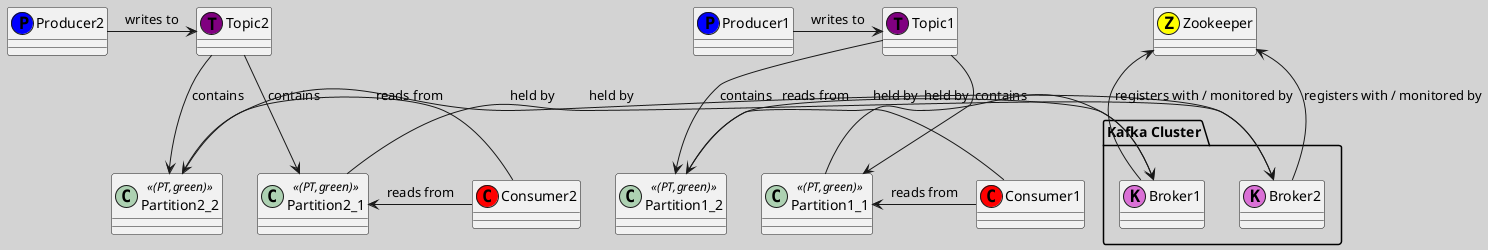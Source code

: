 @startuml
skinparam backgroundColor #D3D3D3

!define KafkaNode(x) class x << (K,orchid) >>
!define ZookeeperNode(x) class x << (Z,yellow) >>
!define ProducerNode(x) class x << (P,blue) >>
!define ConsumerNode(x) class x << (C,red) >>
!define PartitionNode(x) class x << (PT,green) >>

package "Kafka Cluster" {
    KafkaNode(Broker1)
    KafkaNode(Broker2)
}

ZookeeperNode(Zookeeper)
ProducerNode(Producer1)
ProducerNode(Producer2)
ConsumerNode(Consumer1)
ConsumerNode(Consumer2)

class Topic1 << (T,purple) >>
class Topic2 << (T,purple) >>

PartitionNode(Partition1_1)
PartitionNode(Partition1_2)
PartitionNode(Partition2_1)
PartitionNode(Partition2_2)

Topic1 -down-> Partition1_1 : contains
Topic1 -down-> Partition1_2 : contains
Topic2 -down-> Partition2_1 : contains
Topic2 -down-> Partition2_2 : contains

Producer1 -right-> Topic1 : writes to
Producer2 -right-> Topic2 : writes to

Partition1_1 -right-> Broker1 : held by
Partition1_2 -right-> Broker1 : held by
Partition2_1 -right-> Broker2 : held by
Partition2_2 -right-> Broker2 : held by

Broker1 -up-> Zookeeper : registers with / monitored by
Broker2 -up-> Zookeeper : registers with / monitored by

Consumer1 -left-> Partition1_1 : reads from
Consumer1 -left-> Partition1_2 : reads from
Consumer2 -left-> Partition2_1 : reads from
Consumer2 -left-> Partition2_2 : reads from

@enduml
